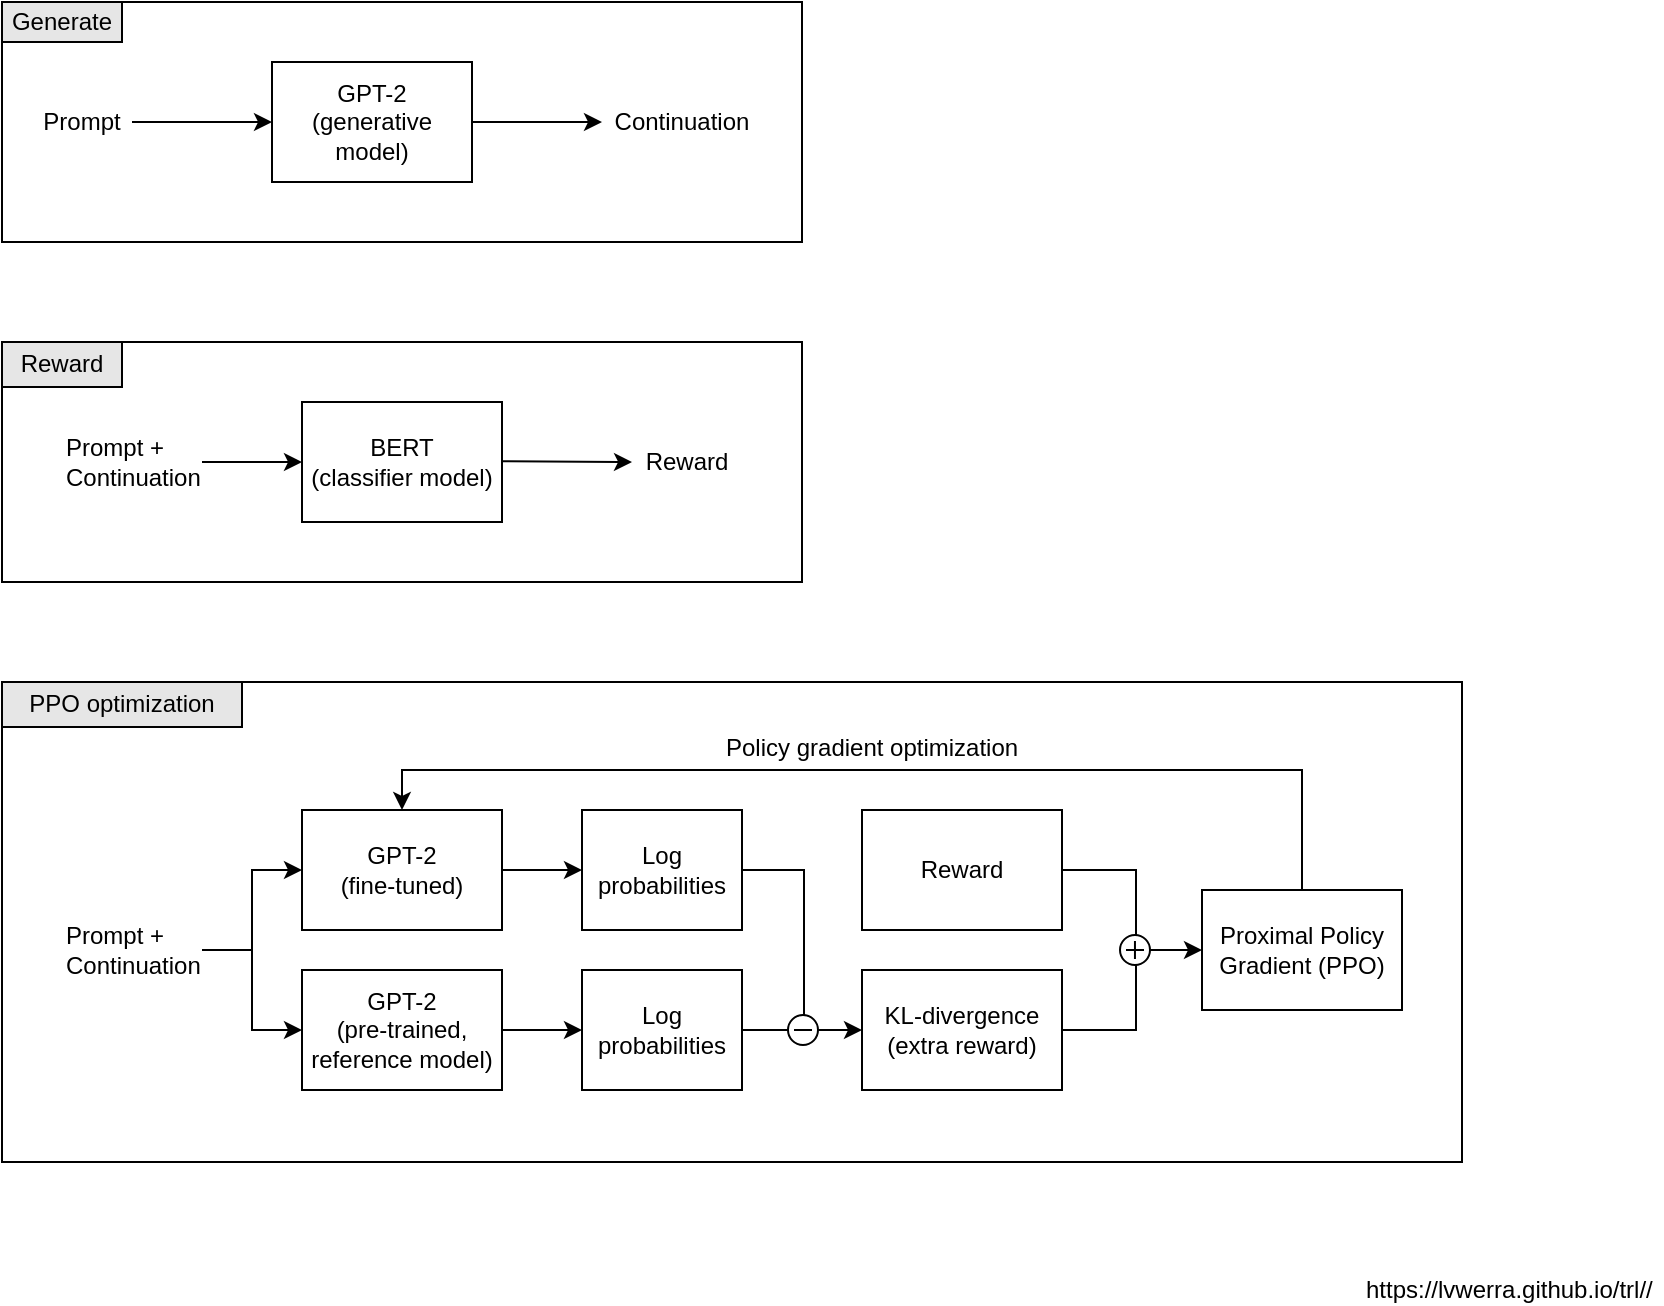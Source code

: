 <mxfile version="13.3.1" type="device"><diagram id="tvOHxhx8PopCOuDu0jT4" name="Page-1"><mxGraphModel dx="1106" dy="1003" grid="1" gridSize="10" guides="1" tooltips="1" connect="1" arrows="1" fold="1" page="0" pageScale="1" pageWidth="1100" pageHeight="850" math="0" shadow="0"><root><mxCell id="0"/><mxCell id="1" parent="0"/><mxCell id="ZELoeheDYaDZPQu2ODsk-10" value="GPT-2&lt;br&gt;(generative model)" style="rounded=0;whiteSpace=wrap;html=1;fillColor=none;" parent="1" vertex="1"><mxGeometry x="335" y="220" width="100" height="60" as="geometry"/></mxCell><mxCell id="ZELoeheDYaDZPQu2ODsk-11" value="Prompt" style="text;html=1;strokeColor=none;fillColor=none;align=center;verticalAlign=middle;whiteSpace=wrap;rounded=0;" parent="1" vertex="1"><mxGeometry x="215" y="240" width="50" height="20" as="geometry"/></mxCell><mxCell id="ZELoeheDYaDZPQu2ODsk-12" value="" style="endArrow=classic;html=1;exitX=1;exitY=0.5;exitDx=0;exitDy=0;entryX=0;entryY=0.5;entryDx=0;entryDy=0;" parent="1" source="ZELoeheDYaDZPQu2ODsk-11" target="ZELoeheDYaDZPQu2ODsk-10" edge="1"><mxGeometry width="50" height="50" relative="1" as="geometry"><mxPoint x="265" y="190" as="sourcePoint"/><mxPoint x="315" y="140" as="targetPoint"/></mxGeometry></mxCell><mxCell id="ZELoeheDYaDZPQu2ODsk-13" value="Continuation" style="text;html=1;strokeColor=none;fillColor=none;align=center;verticalAlign=middle;whiteSpace=wrap;rounded=0;" parent="1" vertex="1"><mxGeometry x="500" y="240" width="80" height="20" as="geometry"/></mxCell><mxCell id="ZELoeheDYaDZPQu2ODsk-14" value="" style="endArrow=classic;html=1;exitX=1;exitY=0.5;exitDx=0;exitDy=0;entryX=0;entryY=0.5;entryDx=0;entryDy=0;" parent="1" source="ZELoeheDYaDZPQu2ODsk-10" target="ZELoeheDYaDZPQu2ODsk-13" edge="1"><mxGeometry width="50" height="50" relative="1" as="geometry"><mxPoint x="455" y="480" as="sourcePoint"/><mxPoint x="505" y="430" as="targetPoint"/></mxGeometry></mxCell><mxCell id="ZELoeheDYaDZPQu2ODsk-15" value="BERT&lt;br&gt;(classifier model)" style="rounded=0;whiteSpace=wrap;html=1;fillColor=none;" parent="1" vertex="1"><mxGeometry x="350" y="390" width="100" height="60" as="geometry"/></mxCell><mxCell id="ZELoeheDYaDZPQu2ODsk-16" value="Prompt +&lt;br&gt;Continuation" style="text;html=1;strokeColor=none;fillColor=none;align=left;verticalAlign=middle;whiteSpace=wrap;rounded=0;" parent="1" vertex="1"><mxGeometry x="230" y="410" width="70" height="20" as="geometry"/></mxCell><mxCell id="ZELoeheDYaDZPQu2ODsk-17" value="" style="endArrow=classic;html=1;exitX=1;exitY=0.5;exitDx=0;exitDy=0;entryX=0;entryY=0.5;entryDx=0;entryDy=0;" parent="1" source="ZELoeheDYaDZPQu2ODsk-16" target="ZELoeheDYaDZPQu2ODsk-15" edge="1"><mxGeometry width="50" height="50" relative="1" as="geometry"><mxPoint x="470" y="580" as="sourcePoint"/><mxPoint x="520" y="530" as="targetPoint"/></mxGeometry></mxCell><mxCell id="ZELoeheDYaDZPQu2ODsk-18" value="" style="endArrow=classic;html=1;exitX=1;exitY=0.5;exitDx=0;exitDy=0;entryX=0;entryY=0.5;entryDx=0;entryDy=0;" parent="1" target="ZELoeheDYaDZPQu2ODsk-19" edge="1"><mxGeometry width="50" height="50" relative="1" as="geometry"><mxPoint x="450" y="419.66" as="sourcePoint"/><mxPoint x="520" y="419.66" as="targetPoint"/></mxGeometry></mxCell><mxCell id="ZELoeheDYaDZPQu2ODsk-19" value="Reward" style="text;html=1;strokeColor=none;fillColor=none;align=center;verticalAlign=middle;whiteSpace=wrap;rounded=0;" parent="1" vertex="1"><mxGeometry x="515" y="410" width="55" height="20" as="geometry"/></mxCell><mxCell id="ZELoeheDYaDZPQu2ODsk-20" value="Prompt +&lt;br&gt;Continuation" style="text;html=1;strokeColor=none;fillColor=none;align=left;verticalAlign=middle;whiteSpace=wrap;rounded=0;" parent="1" vertex="1"><mxGeometry x="230" y="654" width="70" height="20" as="geometry"/></mxCell><mxCell id="ZELoeheDYaDZPQu2ODsk-21" value="GPT-2&lt;br&gt;(fine-tuned)" style="rounded=0;whiteSpace=wrap;html=1;fillColor=none;" parent="1" vertex="1"><mxGeometry x="350" y="594" width="100" height="60" as="geometry"/></mxCell><mxCell id="ZELoeheDYaDZPQu2ODsk-22" value="GPT-2&lt;br&gt;(pre-trained, reference model)" style="rounded=0;whiteSpace=wrap;html=1;fillColor=none;" parent="1" vertex="1"><mxGeometry x="350" y="674" width="100" height="60" as="geometry"/></mxCell><mxCell id="ZELoeheDYaDZPQu2ODsk-23" value="" style="edgeStyle=elbowEdgeStyle;elbow=horizontal;endArrow=classic;html=1;exitX=1;exitY=0.5;exitDx=0;exitDy=0;rounded=0;" parent="1" source="ZELoeheDYaDZPQu2ODsk-20" edge="1"><mxGeometry width="50" height="50" relative="1" as="geometry"><mxPoint x="310" y="674" as="sourcePoint"/><mxPoint x="350" y="624" as="targetPoint"/></mxGeometry></mxCell><mxCell id="ZELoeheDYaDZPQu2ODsk-24" value="" style="edgeStyle=orthogonalEdgeStyle;elbow=horizontal;endArrow=classic;html=1;exitX=1;exitY=0.5;exitDx=0;exitDy=0;entryX=0;entryY=0.5;entryDx=0;entryDy=0;rounded=0;" parent="1" source="ZELoeheDYaDZPQu2ODsk-20" target="ZELoeheDYaDZPQu2ODsk-22" edge="1"><mxGeometry width="50" height="50" relative="1" as="geometry"><mxPoint x="300" y="794" as="sourcePoint"/><mxPoint x="350" y="744" as="targetPoint"/></mxGeometry></mxCell><mxCell id="ZELoeheDYaDZPQu2ODsk-25" value="Log probabilities" style="rounded=0;whiteSpace=wrap;html=1;fillColor=none;" parent="1" vertex="1"><mxGeometry x="490" y="594" width="80" height="60" as="geometry"/></mxCell><mxCell id="ZELoeheDYaDZPQu2ODsk-26" value="" style="endArrow=classic;html=1;exitX=1;exitY=0.5;exitDx=0;exitDy=0;entryX=0;entryY=0.5;entryDx=0;entryDy=0;" parent="1" source="ZELoeheDYaDZPQu2ODsk-21" target="ZELoeheDYaDZPQu2ODsk-25" edge="1"><mxGeometry width="50" height="50" relative="1" as="geometry"><mxPoint x="460.0" y="513.66" as="sourcePoint"/><mxPoint x="525.0" y="514" as="targetPoint"/></mxGeometry></mxCell><mxCell id="ZELoeheDYaDZPQu2ODsk-27" value="Log probabilities" style="rounded=0;whiteSpace=wrap;html=1;fillColor=none;" parent="1" vertex="1"><mxGeometry x="490" y="674" width="80" height="60" as="geometry"/></mxCell><mxCell id="ZELoeheDYaDZPQu2ODsk-28" value="" style="endArrow=classic;html=1;entryX=0;entryY=0.5;entryDx=0;entryDy=0;" parent="1" target="ZELoeheDYaDZPQu2ODsk-27" edge="1"><mxGeometry width="50" height="50" relative="1" as="geometry"><mxPoint x="450" y="704" as="sourcePoint"/><mxPoint x="525.0" y="594" as="targetPoint"/></mxGeometry></mxCell><mxCell id="ZELoeheDYaDZPQu2ODsk-29" value="KL-divergence&lt;br&gt;(extra reward)" style="rounded=0;whiteSpace=wrap;html=1;fillColor=none;" parent="1" vertex="1"><mxGeometry x="630" y="674" width="100" height="60" as="geometry"/></mxCell><mxCell id="ZELoeheDYaDZPQu2ODsk-30" value="Reward" style="rounded=0;whiteSpace=wrap;html=1;fillColor=none;" parent="1" vertex="1"><mxGeometry x="630" y="594" width="100" height="60" as="geometry"/></mxCell><mxCell id="ZELoeheDYaDZPQu2ODsk-31" value="&lt;p style=&quot;line-height: 100%; font-size: 12px;&quot;&gt;&lt;br style=&quot;font-size: 12px;&quot;&gt;&lt;/p&gt;" style="ellipse;whiteSpace=wrap;html=1;aspect=fixed;align=center;verticalAlign=middle;fontSize=12;fillColor=none;" parent="1" vertex="1"><mxGeometry x="593" y="696.5" width="15" height="15" as="geometry"/></mxCell><mxCell id="ZELoeheDYaDZPQu2ODsk-32" value="" style="edgeStyle=elbowEdgeStyle;elbow=horizontal;endArrow=none;html=1;exitX=1;exitY=0.5;exitDx=0;exitDy=0;rounded=0;endFill=0;" parent="1" source="ZELoeheDYaDZPQu2ODsk-25" edge="1"><mxGeometry width="50" height="50" relative="1" as="geometry"><mxPoint x="559" y="814" as="sourcePoint"/><mxPoint x="601.0" y="697" as="targetPoint"/><Array as="points"><mxPoint x="601" y="634"/><mxPoint x="602" y="654"/></Array></mxGeometry></mxCell><mxCell id="ZELoeheDYaDZPQu2ODsk-33" value="" style="edgeStyle=elbowEdgeStyle;elbow=horizontal;endArrow=none;html=1;exitX=1;exitY=0.5;exitDx=0;exitDy=0;rounded=0;endFill=0;entryX=0;entryY=0.5;entryDx=0;entryDy=0;" parent="1" source="ZELoeheDYaDZPQu2ODsk-27" target="ZELoeheDYaDZPQu2ODsk-31" edge="1"><mxGeometry width="50" height="50" relative="1" as="geometry"><mxPoint x="580" y="634" as="sourcePoint"/><mxPoint x="604" y="714" as="targetPoint"/></mxGeometry></mxCell><mxCell id="ZELoeheDYaDZPQu2ODsk-34" value="" style="endArrow=classic;html=1;exitX=1;exitY=0.5;exitDx=0;exitDy=0;entryX=0;entryY=0.5;entryDx=0;entryDy=0;" parent="1" source="ZELoeheDYaDZPQu2ODsk-31" target="ZELoeheDYaDZPQu2ODsk-29" edge="1"><mxGeometry width="50" height="50" relative="1" as="geometry"><mxPoint x="460.0" y="513.66" as="sourcePoint"/><mxPoint x="525" y="514" as="targetPoint"/></mxGeometry></mxCell><mxCell id="ZELoeheDYaDZPQu2ODsk-35" value="Proximal Policy Gradient (PPO)" style="rounded=0;whiteSpace=wrap;html=1;fillColor=none;" parent="1" vertex="1"><mxGeometry x="800" y="634" width="100" height="60" as="geometry"/></mxCell><mxCell id="ZELoeheDYaDZPQu2ODsk-36" value="" style="endArrow=none;html=1;fontSize=20;strokeWidth=1;" parent="1" edge="1"><mxGeometry width="50" height="50" relative="1" as="geometry"><mxPoint x="596.0" y="704" as="sourcePoint"/><mxPoint x="605" y="704" as="targetPoint"/></mxGeometry></mxCell><mxCell id="ZELoeheDYaDZPQu2ODsk-37" value="&lt;p style=&quot;line-height: 100%; font-size: 12px;&quot;&gt;&lt;br style=&quot;font-size: 12px;&quot;&gt;&lt;/p&gt;" style="ellipse;whiteSpace=wrap;html=1;aspect=fixed;align=center;verticalAlign=middle;fontSize=12;fillColor=none;" parent="1" vertex="1"><mxGeometry x="759" y="656.5" width="15" height="15" as="geometry"/></mxCell><mxCell id="ZELoeheDYaDZPQu2ODsk-38" value="" style="endArrow=none;html=1;fontSize=20;strokeWidth=1;" parent="1" edge="1"><mxGeometry width="50" height="50" relative="1" as="geometry"><mxPoint x="762" y="664" as="sourcePoint"/><mxPoint x="771" y="664" as="targetPoint"/></mxGeometry></mxCell><mxCell id="ZELoeheDYaDZPQu2ODsk-39" value="" style="endArrow=none;html=1;fontSize=20;strokeWidth=1;" parent="1" edge="1"><mxGeometry width="50" height="50" relative="1" as="geometry"><mxPoint x="766.48" y="668.5" as="sourcePoint"/><mxPoint x="766.48" y="659.5" as="targetPoint"/></mxGeometry></mxCell><mxCell id="ZELoeheDYaDZPQu2ODsk-40" value="" style="edgeStyle=elbowEdgeStyle;elbow=horizontal;endArrow=none;html=1;exitX=1;exitY=0.5;exitDx=0;exitDy=0;rounded=0;endFill=0;entryX=0.5;entryY=0;entryDx=0;entryDy=0;" parent="1" source="ZELoeheDYaDZPQu2ODsk-30" target="ZELoeheDYaDZPQu2ODsk-37" edge="1"><mxGeometry width="50" height="50" relative="1" as="geometry"><mxPoint x="580" y="634" as="sourcePoint"/><mxPoint x="611" y="707" as="targetPoint"/><Array as="points"><mxPoint x="767" y="644"/><mxPoint x="612" y="664"/></Array></mxGeometry></mxCell><mxCell id="ZELoeheDYaDZPQu2ODsk-41" value="" style="edgeStyle=elbowEdgeStyle;elbow=horizontal;endArrow=none;html=1;exitX=1;exitY=0.5;exitDx=0;exitDy=0;rounded=0;endFill=0;entryX=0.5;entryY=1;entryDx=0;entryDy=0;" parent="1" source="ZELoeheDYaDZPQu2ODsk-29" target="ZELoeheDYaDZPQu2ODsk-37" edge="1"><mxGeometry width="50" height="50" relative="1" as="geometry"><mxPoint x="740" y="634" as="sourcePoint"/><mxPoint x="776.5" y="666.5" as="targetPoint"/><Array as="points"><mxPoint x="767" y="694"/><mxPoint x="622" y="674"/></Array></mxGeometry></mxCell><mxCell id="ZELoeheDYaDZPQu2ODsk-42" value="" style="endArrow=classic;html=1;exitX=1;exitY=0.5;exitDx=0;exitDy=0;entryX=0;entryY=0.5;entryDx=0;entryDy=0;" parent="1" source="ZELoeheDYaDZPQu2ODsk-37" target="ZELoeheDYaDZPQu2ODsk-35" edge="1"><mxGeometry width="50" height="50" relative="1" as="geometry"><mxPoint x="460" y="634" as="sourcePoint"/><mxPoint x="500" y="634" as="targetPoint"/></mxGeometry></mxCell><mxCell id="ZELoeheDYaDZPQu2ODsk-43" value="" style="edgeStyle=elbowEdgeStyle;elbow=horizontal;endArrow=classic;html=1;exitX=0.5;exitY=0;exitDx=0;exitDy=0;rounded=0;entryX=0.5;entryY=0;entryDx=0;entryDy=0;" parent="1" source="ZELoeheDYaDZPQu2ODsk-35" target="ZELoeheDYaDZPQu2ODsk-21" edge="1"><mxGeometry width="50" height="50" relative="1" as="geometry"><mxPoint x="310" y="674" as="sourcePoint"/><mxPoint x="360" y="634" as="targetPoint"/><Array as="points"><mxPoint x="630" y="574"/></Array></mxGeometry></mxCell><mxCell id="ZELoeheDYaDZPQu2ODsk-45" value="" style="rounded=0;whiteSpace=wrap;html=1;strokeColor=#000000;fillColor=none;" parent="1" vertex="1"><mxGeometry x="200" y="190" width="400" height="120" as="geometry"/></mxCell><mxCell id="ZELoeheDYaDZPQu2ODsk-47" value="Generate" style="rounded=0;whiteSpace=wrap;html=1;strokeColor=#000000;fillColor=#E6E6E6;" parent="1" vertex="1"><mxGeometry x="200" y="190" width="60" height="20" as="geometry"/></mxCell><mxCell id="ZELoeheDYaDZPQu2ODsk-50" value="" style="rounded=0;whiteSpace=wrap;html=1;strokeColor=#000000;fillColor=none;" parent="1" vertex="1"><mxGeometry x="200" y="360" width="400" height="120" as="geometry"/></mxCell><mxCell id="ZELoeheDYaDZPQu2ODsk-51" value="Reward" style="rounded=0;whiteSpace=wrap;html=1;strokeColor=#000000;fillColor=#E6E6E6;" parent="1" vertex="1"><mxGeometry x="200" y="360" width="60" height="22.5" as="geometry"/></mxCell><mxCell id="ZELoeheDYaDZPQu2ODsk-52" value="" style="rounded=0;whiteSpace=wrap;html=1;strokeColor=#000000;fillColor=none;" parent="1" vertex="1"><mxGeometry x="200" y="530" width="730" height="240" as="geometry"/></mxCell><mxCell id="ZELoeheDYaDZPQu2ODsk-53" value="PPO optimization" style="rounded=0;whiteSpace=wrap;html=1;strokeColor=#000000;fillColor=#E6E6E6;" parent="1" vertex="1"><mxGeometry x="200" y="530" width="120" height="22.5" as="geometry"/></mxCell><UserObject label="https://lvwerra.github.io/trl//" link="https://lvwerra.github.io/trl//" id="ZELoeheDYaDZPQu2ODsk-55"><mxCell style="text;whiteSpace=wrap;html=1;" parent="1" vertex="1"><mxGeometry x="880" y="820" width="150" height="20" as="geometry"/></mxCell></UserObject><UserObject label="Policy gradient optimization" link="https://lvwerra.github.io/trl//" id="F5SzpQpKKekYJOBBiE4C-1"><mxCell style="text;whiteSpace=wrap;html=1;" vertex="1" parent="1"><mxGeometry x="560" y="549" width="150" height="20" as="geometry"/></mxCell></UserObject></root></mxGraphModel></diagram></mxfile>